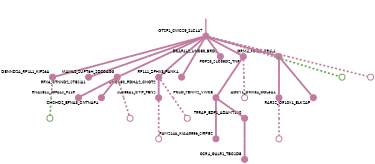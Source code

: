 strict digraph  {
graph[splines=false]; nodesep=0.7; rankdir=TB; ranksep=0.6; forcelabels=true; dpi=600; size=2.5;
1 [color="#c27ba0ff", fillcolor="#c27ba0ff", fixedsize=true, fontname=Lato, fontsize="12pt", height="0.25", label="", penwidth=3, shape=circle, style=filled, xlabel=GTSF1_CWC25_SLC1A7];
2 [color="#c27ba0ff", fillcolor="#c27ba0ff", fixedsize=true, fontname=Lato, fontsize="12pt", height="0.25", label="", penwidth=3, shape=circle, style=filled, xlabel=DENND2A_RP1L1_KIF26A];
3 [color="#c27ba0ff", fillcolor="#c27ba0ff", fixedsize=true, fontname=Lato, fontsize="12pt", height="0.25", label="", penwidth=3, shape=circle, style=filled, xlabel=RFX6_CTNND2_ST8SIA1];
4 [color="#c27ba0ff", fillcolor="#c27ba0ff", fixedsize=true, fontname=Lato, fontsize="12pt", height="0.25", label="", penwidth=3, shape=circle, style=filled, xlabel=MAML2_SUPT6H_SDCCAG3];
7 [color="#c27ba0ff", fillcolor="#c27ba0ff", fixedsize=true, fontname=Lato, fontsize="12pt", height="0.25", label="", penwidth=3, shape=circle, style=filled, xlabel=UNC13C_PDHA2_CNOT2];
9 [color="#c27ba0ff", fillcolor="#c27ba0ff", fixedsize=true, fontname=Lato, fontsize="12pt", height="0.25", label="", penwidth=3, shape=circle, style=filled, xlabel=RP1L1_ZFHX3_PANK4];
11 [color="#c27ba0ff", fillcolor="#c27ba0ff", fixedsize=true, fontname=Lato, fontsize="12pt", height="0.25", label="", penwidth=3, shape=circle, style=filled, xlabel=DCAF4L2_UNC80_BRD1];
13 [color="#c27ba0ff", fillcolor="#c27ba0ff", fixedsize=true, fontname=Lato, fontsize="12pt", height="0.25", label="", penwidth=3, shape=circle, style=filled, xlabel=FGF23_SLC35D2_TNR];
15 [color="#c27ba0ff", fillcolor="#c27ba0ff", fixedsize=true, fontname=Lato, fontsize="12pt", height="0.25", label="", penwidth=3, shape=circle, style=filled, xlabel=GRM4_PCID2_RP1L1];
18 [color="#6aa84fff", fillcolor="#6aa84fff", fixedsize=true, fontname=Lato, fontsize="12pt", height="0.25", label="", penwidth=3, shape=circle, style=solid, xlabel=""];
20 [color="#c27ba0ff", fillcolor="#c27ba0ff", fixedsize=true, fontname=Lato, fontsize="12pt", height="0.25", label="", penwidth=3, shape=circle, style=solid, xlabel=""];
19 [color="#6aa84fff", fillcolor="#6aa84fff", fixedsize=true, fontname=Lato, fontsize="12pt", height="0.25", label="", penwidth=3, shape=circle, style=solid, xlabel=""];
12 [color="#c27ba0ff", fillcolor="#c27ba0ff", fixedsize=true, fontname=Lato, fontsize="12pt", height="0.25", label="", penwidth=3, shape=circle, style=filled, xlabel=RNASE11_IGFALS_F11R];
16 [color="#c27ba0ff", fillcolor="#c27ba0ff", fixedsize=true, fontname=Lato, fontsize="12pt", height="0.25", label="", penwidth=3, shape=circle, style=filled, xlabel=CHCHD2_EFNA3_CNTNAP4];
21 [color="#c27ba0ff", fillcolor="#c27ba0ff", fixedsize=true, fontname=Lato, fontsize="12pt", height="0.25", label="", penwidth=3, shape=circle, style=solid, xlabel=""];
5 [color="#c27ba0ff", fillcolor="#c27ba0ff", fixedsize=true, fontname=Lato, fontsize="12pt", height="0.25", label="", penwidth=3, shape=circle, style=filled, xlabel=ADCY1_DHX34_COL6A1];
22 [color="#c27ba0ff", fillcolor="#c27ba0ff", fixedsize=true, fontname=Lato, fontsize="12pt", height="0.25", label="", penwidth=3, shape=circle, style=solid, xlabel=""];
17 [color="#c27ba0ff", fillcolor="#c27ba0ff", fixedsize=true, fontname=Lato, fontsize="12pt", height="0.25", label="", penwidth=3, shape=circle, style=filled, xlabel=SLC38A1_CTIF_FBN2];
23 [color="#c27ba0ff", fillcolor="#c27ba0ff", fixedsize=true, fontname=Lato, fontsize="12pt", height="0.25", label="", penwidth=3, shape=circle, style=solid, xlabel=""];
10 [color="#c27ba0ff", fillcolor="#c27ba0ff", fixedsize=true, fontname=Lato, fontsize="12pt", height="0.25", label="", penwidth=3, shape=circle, style=filled, xlabel=PCLO_TENM2_VWCE];
6 [color="#c27ba0ff", fillcolor="#c27ba0ff", fixedsize=true, fontname=Lato, fontsize="12pt", height="0.25", label="", penwidth=3, shape=circle, style=filled, xlabel=FAM214A_KIAA0556_SIRPB2];
14 [color="#c27ba0ff", fillcolor="#c27ba0ff", fixedsize=true, fontname=Lato, fontsize="12pt", height="0.25", label="", penwidth=3, shape=circle, style=filled, xlabel=TRRAP_EDF1_ADAMTS10];
24 [color="#c27ba0ff", fillcolor="#c27ba0ff", fixedsize=true, fontname=Lato, fontsize="12pt", height="0.25", label="", penwidth=3, shape=circle, style=solid, xlabel=""];
8 [color="#c27ba0ff", fillcolor="#c27ba0ff", fixedsize=true, fontname=Lato, fontsize="12pt", height="0.25", label="", penwidth=3, shape=circle, style=filled, xlabel=CCR4_GALR1_TBC1D8];
0 [color="#c27ba0ff", fillcolor="#c27ba0ff", fixedsize=true, fontname=Lato, fontsize="12pt", height="0.25", label="", penwidth=3, shape=circle, style=filled, xlabel=RARS2_OR10X1_ELK2AP];
25 [color="#c27ba0ff", fillcolor="#c27ba0ff", fixedsize=true, fontname=Lato, fontsize="12pt", height="0.25", label="", penwidth=3, shape=circle, style=solid, xlabel=""];
normal [label="", penwidth=3, style=invis, xlabel=GTSF1_CWC25_SLC1A7];
1 -> 2  [arrowsize=0, color="#c27ba0ff;0.5:#c27ba0ff", minlen="2.0", penwidth="5.5", style=solid];
1 -> 3  [arrowsize=0, color="#c27ba0ff;0.5:#c27ba0ff", minlen="2.0", penwidth="5.5", style=solid];
1 -> 4  [arrowsize=0, color="#c27ba0ff;0.5:#c27ba0ff", minlen="2.0", penwidth="5.5", style=solid];
1 -> 7  [arrowsize=0, color="#c27ba0ff;0.5:#c27ba0ff", minlen="2.0", penwidth="5.5", style=solid];
1 -> 9  [arrowsize=0, color="#c27ba0ff;0.5:#c27ba0ff", minlen="2.0", penwidth="5.5", style=solid];
1 -> 11  [arrowsize=0, color="#c27ba0ff;0.5:#c27ba0ff", minlen="1.399999976158142", penwidth="5.5", style=solid];
1 -> 13  [arrowsize=0, color="#c27ba0ff;0.5:#c27ba0ff", minlen="1.1999999284744263", penwidth="5.5", style=solid];
1 -> 15  [arrowsize=0, color="#c27ba0ff;0.5:#c27ba0ff", minlen="1.1999999284744263", penwidth="5.5", style=solid];
1 -> 18  [arrowsize=0, color="#c27ba0ff;0.5:#6aa84fff", minlen="2.0", penwidth=5, style=dashed];
1 -> 20  [arrowsize=0, color="#c27ba0ff;0.5:#c27ba0ff", minlen="2.0", penwidth=5, style=dashed];
2 -> 19  [arrowsize=0, color="#c27ba0ff;0.5:#6aa84fff", minlen="2.0", penwidth=5, style=dashed];
4 -> 12  [arrowsize=0, color="#c27ba0ff;0.5:#c27ba0ff", minlen="1.1999999284744263", penwidth="5.5", style=solid];
4 -> 16  [arrowsize=0, color="#c27ba0ff;0.5:#c27ba0ff", minlen="1.0", penwidth="5.5", style=solid];
4 -> 21  [arrowsize=0, color="#c27ba0ff;0.5:#c27ba0ff", minlen="2.0", penwidth=5, style=dashed];
7 -> 17  [arrowsize=0, color="#c27ba0ff;0.5:#c27ba0ff", minlen="1.0", penwidth="5.5", style=solid];
7 -> 23  [arrowsize=0, color="#c27ba0ff;0.5:#c27ba0ff", minlen="2.0", penwidth=5, style=dashed];
13 -> 10  [arrowsize=0, color="#c27ba0ff;0.5:#c27ba0ff", minlen="2.0", penwidth="5.5", style=solid];
13 -> 24  [arrowsize=0, color="#c27ba0ff;0.5:#c27ba0ff", minlen="2.0", penwidth=5, style=dashed];
15 -> 0  [arrowsize=0, color="#c27ba0ff;0.5:#c27ba0ff", minlen="2.0", penwidth="5.5", style=solid];
15 -> 5  [arrowsize=0, color="#c27ba0ff;0.5:#c27ba0ff", minlen="2.0", penwidth="5.5", style=solid];
5 -> 22  [arrowsize=0, color="#c27ba0ff;0.5:#c27ba0ff", minlen="2.0", penwidth=5, style=dashed];
17 -> 25  [arrowsize=0, color="#c27ba0ff;0.5:#c27ba0ff", minlen="2.0", penwidth=5, style=dashed];
10 -> 6  [arrowsize=0, color="#c27ba0ff;0.5:#c27ba0ff", minlen="2.0", penwidth="5.5", style=solid];
10 -> 14  [arrowsize=0, color="#c27ba0ff;0.5:#c27ba0ff", minlen="1.1999999284744263", penwidth="5.5", style=solid];
14 -> 8  [arrowsize=0, color="#c27ba0ff;0.5:#c27ba0ff", minlen="2.0", penwidth="5.5", style=solid];
normal -> 1  [arrowsize=0, color="#c27ba0ff", label="", penwidth=4, style=solid];
}
